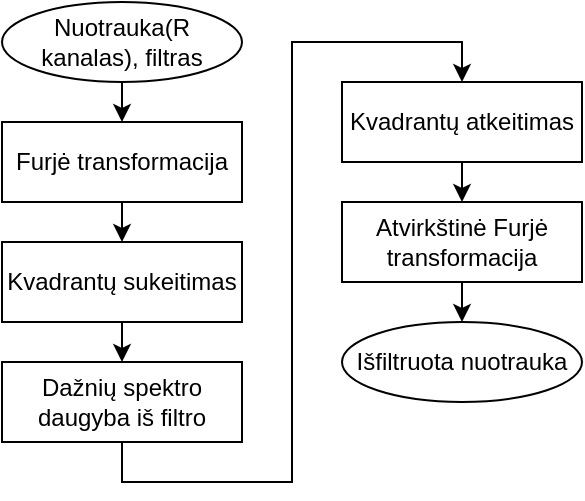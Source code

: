 <mxfile version="14.5.1" type="device"><diagram id="zBrYAMk_pS4rsx6bIXUX" name="Page-1"><mxGraphModel dx="1086" dy="806" grid="0" gridSize="10" guides="1" tooltips="1" connect="1" arrows="1" fold="1" page="1" pageScale="1" pageWidth="850" pageHeight="1100" math="0" shadow="0"><root><mxCell id="0"/><mxCell id="1" parent="0"/><mxCell id="gIHXwBT-xjSjxButecxB-9" style="edgeStyle=orthogonalEdgeStyle;rounded=0;orthogonalLoop=1;jettySize=auto;html=1;exitX=0.5;exitY=1;exitDx=0;exitDy=0;entryX=0.5;entryY=0;entryDx=0;entryDy=0;" edge="1" parent="1" source="gIHXwBT-xjSjxButecxB-1" target="gIHXwBT-xjSjxButecxB-2"><mxGeometry relative="1" as="geometry"/></mxCell><mxCell id="gIHXwBT-xjSjxButecxB-1" value="Nuotrauka(R kanalas), filtras" style="ellipse;whiteSpace=wrap;html=1;" vertex="1" parent="1"><mxGeometry x="320" y="360" width="120" height="40" as="geometry"/></mxCell><mxCell id="gIHXwBT-xjSjxButecxB-10" style="edgeStyle=orthogonalEdgeStyle;rounded=0;orthogonalLoop=1;jettySize=auto;html=1;exitX=0.5;exitY=1;exitDx=0;exitDy=0;entryX=0.5;entryY=0;entryDx=0;entryDy=0;" edge="1" parent="1" source="gIHXwBT-xjSjxButecxB-2" target="gIHXwBT-xjSjxButecxB-4"><mxGeometry relative="1" as="geometry"/></mxCell><mxCell id="gIHXwBT-xjSjxButecxB-2" value="Furjė transformacija" style="rounded=0;whiteSpace=wrap;html=1;" vertex="1" parent="1"><mxGeometry x="320" y="420" width="120" height="40" as="geometry"/></mxCell><mxCell id="gIHXwBT-xjSjxButecxB-11" style="edgeStyle=orthogonalEdgeStyle;rounded=0;orthogonalLoop=1;jettySize=auto;html=1;exitX=0.5;exitY=1;exitDx=0;exitDy=0;entryX=0.5;entryY=0;entryDx=0;entryDy=0;" edge="1" parent="1" source="gIHXwBT-xjSjxButecxB-4" target="gIHXwBT-xjSjxButecxB-5"><mxGeometry relative="1" as="geometry"/></mxCell><mxCell id="gIHXwBT-xjSjxButecxB-4" value="Kvadrantų sukeitimas" style="rounded=0;whiteSpace=wrap;html=1;" vertex="1" parent="1"><mxGeometry x="320" y="480" width="120" height="40" as="geometry"/></mxCell><mxCell id="gIHXwBT-xjSjxButecxB-12" style="edgeStyle=orthogonalEdgeStyle;rounded=0;orthogonalLoop=1;jettySize=auto;html=1;exitX=0.5;exitY=1;exitDx=0;exitDy=0;entryX=0.5;entryY=0;entryDx=0;entryDy=0;" edge="1" parent="1" source="gIHXwBT-xjSjxButecxB-5" target="gIHXwBT-xjSjxButecxB-6"><mxGeometry relative="1" as="geometry"/></mxCell><mxCell id="gIHXwBT-xjSjxButecxB-5" value="Dažnių spektro daugyba iš filtro" style="rounded=0;whiteSpace=wrap;html=1;" vertex="1" parent="1"><mxGeometry x="320" y="540" width="120" height="40" as="geometry"/></mxCell><mxCell id="gIHXwBT-xjSjxButecxB-13" style="edgeStyle=orthogonalEdgeStyle;rounded=0;orthogonalLoop=1;jettySize=auto;html=1;exitX=0.5;exitY=1;exitDx=0;exitDy=0;entryX=0.5;entryY=0;entryDx=0;entryDy=0;" edge="1" parent="1" source="gIHXwBT-xjSjxButecxB-6" target="gIHXwBT-xjSjxButecxB-7"><mxGeometry relative="1" as="geometry"/></mxCell><mxCell id="gIHXwBT-xjSjxButecxB-6" value="Kvadrantų atkeitimas" style="rounded=0;whiteSpace=wrap;html=1;" vertex="1" parent="1"><mxGeometry x="490" y="400" width="120" height="40" as="geometry"/></mxCell><mxCell id="gIHXwBT-xjSjxButecxB-14" style="edgeStyle=orthogonalEdgeStyle;rounded=0;orthogonalLoop=1;jettySize=auto;html=1;exitX=0.5;exitY=1;exitDx=0;exitDy=0;entryX=0.5;entryY=0;entryDx=0;entryDy=0;" edge="1" parent="1" source="gIHXwBT-xjSjxButecxB-7" target="gIHXwBT-xjSjxButecxB-8"><mxGeometry relative="1" as="geometry"/></mxCell><mxCell id="gIHXwBT-xjSjxButecxB-7" value="Atvirkštinė Furjė transformacija" style="rounded=0;whiteSpace=wrap;html=1;" vertex="1" parent="1"><mxGeometry x="490" y="460" width="120" height="40" as="geometry"/></mxCell><mxCell id="gIHXwBT-xjSjxButecxB-8" value="Išfiltruota nuotrauka" style="ellipse;whiteSpace=wrap;html=1;" vertex="1" parent="1"><mxGeometry x="490" y="520" width="120" height="40" as="geometry"/></mxCell></root></mxGraphModel></diagram></mxfile>